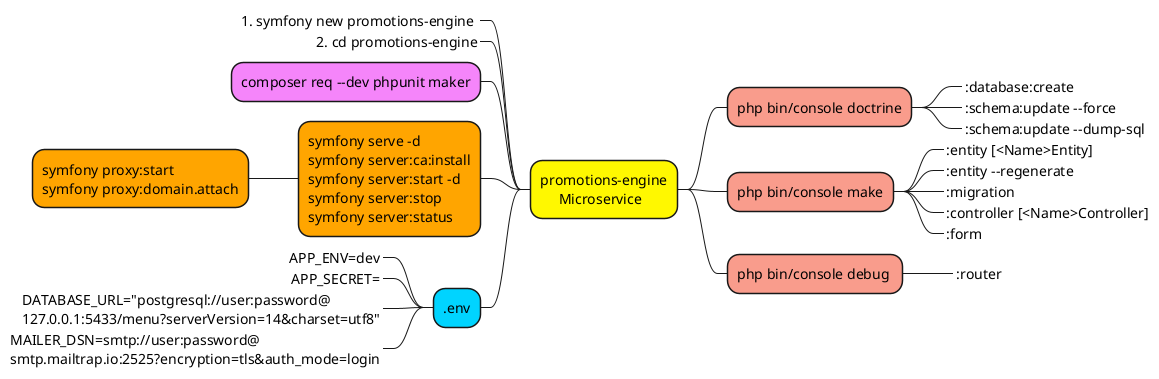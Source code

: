 @startmindmap
<style>
mindmapDiagram {
  .grass {
    BackgroundColor #09d740
  }
  .blau {
    BackgroundColor #00d4ff
  }
  .orange {
    BackgroundColor orange
  }
  .green {
    BackgroundColor lightgreen
  }
  .rose {
    BackgroundColor #f585fa
  }
  .gelb {
    BackgroundColor #fff800
  }
  .bege {
    BackgroundColor #f99c8c
  }

}
</style>
+ promotions-engine\n     Microservice<<gelb>>
--_ 1. symfony new promotions-engine 
--_ 2. cd promotions-engine
-- composer req --dev phpunit maker<<rose>>
-- symfony serve -d\nsymfony server:ca:install\nsymfony server:start -d\nsymfony server:stop\nsymfony server:status<<orange>>
--- symfony proxy:start\nsymfony proxy:domain.attach<<orange>>
-- .env<<blau>>
---_ APP_ENV=dev
---_ APP_SECRET=
---_ DATABASE_URL="postgresql://user:password@\n127.0.0.1:5433/menu?serverVersion=14&charset=utf8"
---_ MAILER_DSN=smtp://user:password@\nsmtp.mailtrap.io:2525?encryption=tls&auth_mode=login

++ php bin/console doctrine<<bege>>
+++_ :database:create
+++_ :schema:update --force
+++_ :schema:update --dump-sql

++ php bin/console make<<bege>>
+++_ :entity [<Name>Entity]
+++_ :entity --regenerate
+++_ :migration
+++_ :controller [<Name>Controller]
+++_ :form

++ php bin/console debug <<bege>>
+++_ :router

@endmindmap